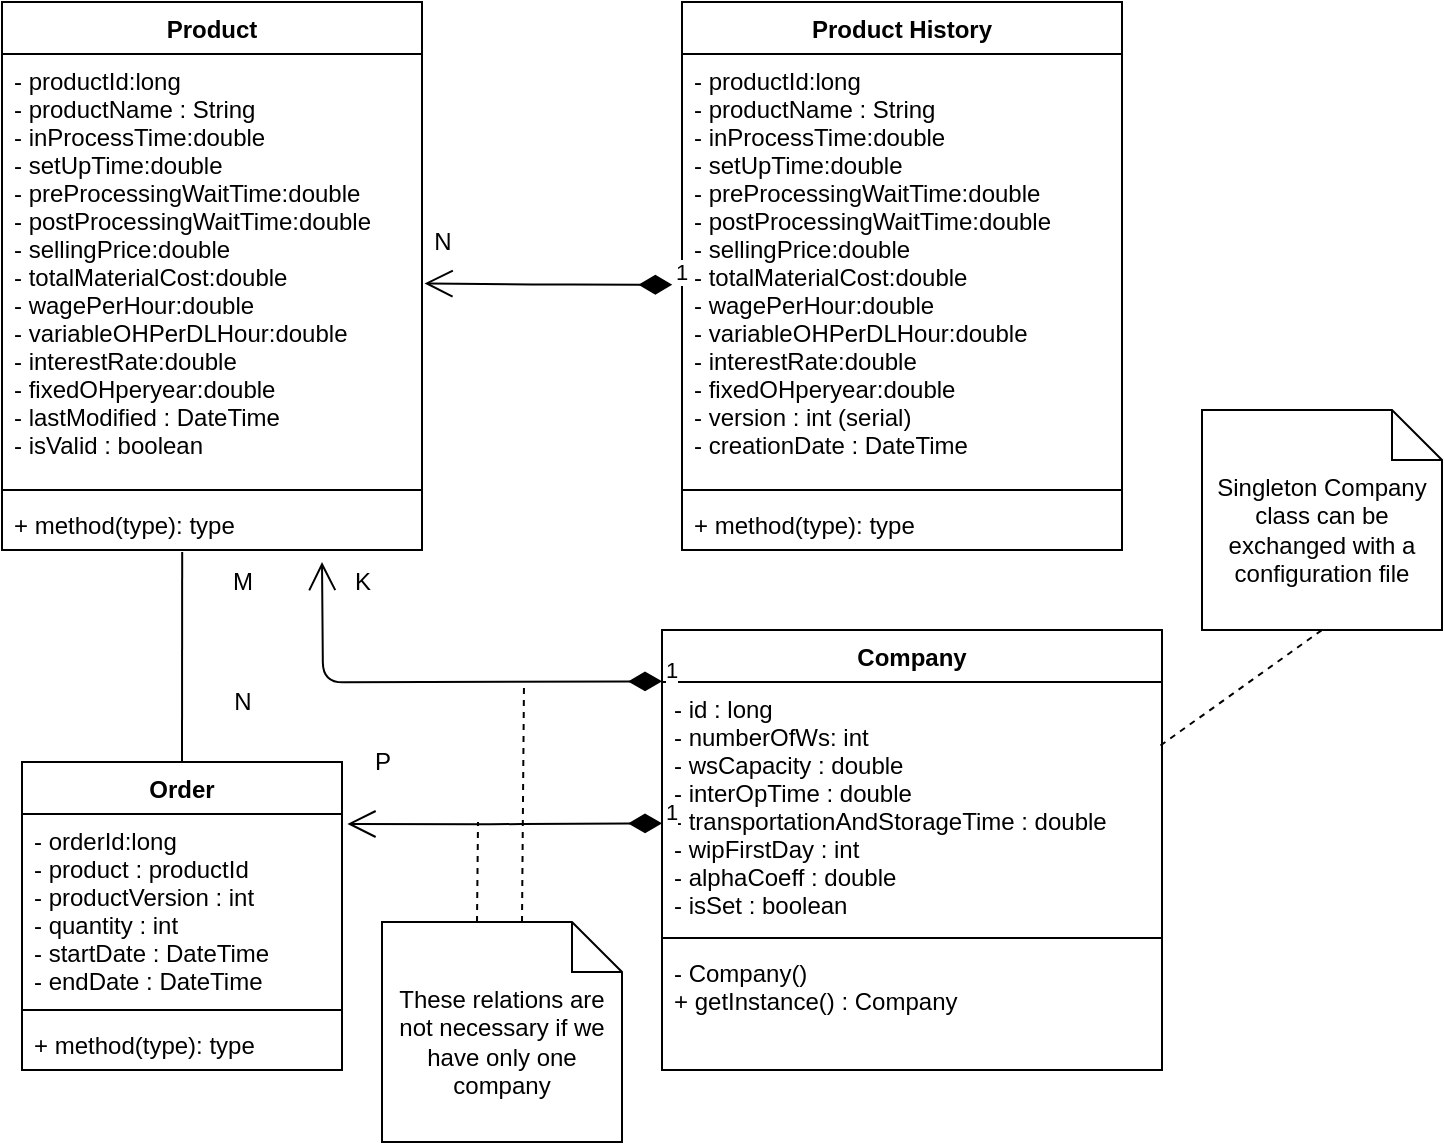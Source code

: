 <mxfile version="15.0.3" type="device"><diagram id="Y9nRnA3xer6Boc-Tkz3k" name="Page-1"><mxGraphModel dx="1038" dy="547" grid="1" gridSize="10" guides="1" tooltips="1" connect="1" arrows="1" fold="1" page="1" pageScale="1" pageWidth="850" pageHeight="1100" math="0" shadow="0"><root><mxCell id="0"/><mxCell id="1" parent="0"/><mxCell id="Ink3XGo-pHiuevXjDo-j-1" value="Product" style="swimlane;fontStyle=1;align=center;verticalAlign=top;childLayout=stackLayout;horizontal=1;startSize=26;horizontalStack=0;resizeParent=1;resizeParentMax=0;resizeLast=0;collapsible=1;marginBottom=0;" parent="1" vertex="1"><mxGeometry x="110" y="20" width="210" height="274" as="geometry"/></mxCell><mxCell id="Ink3XGo-pHiuevXjDo-j-2" value="- productId:long&#10;- productName : String&#10;- inProcessTime:double&#10;- setUpTime:double&#10;- preProcessingWaitTime:double&#10;- postProcessingWaitTime:double&#10;- sellingPrice:double&#10;- totalMaterialCost:double&#10;- wagePerHour:double&#10;- variableOHPerDLHour:double&#10;- interestRate:double&#10;- fixedOHperyear:double&#10;- lastModified : DateTime&#10;- isValid : boolean&#10;" style="text;strokeColor=none;fillColor=none;align=left;verticalAlign=top;spacingLeft=4;spacingRight=4;overflow=hidden;rotatable=0;points=[[0,0.5],[1,0.5]];portConstraint=eastwest;" parent="Ink3XGo-pHiuevXjDo-j-1" vertex="1"><mxGeometry y="26" width="210" height="214" as="geometry"/></mxCell><mxCell id="Ink3XGo-pHiuevXjDo-j-3" value="" style="line;strokeWidth=1;fillColor=none;align=left;verticalAlign=middle;spacingTop=-1;spacingLeft=3;spacingRight=3;rotatable=0;labelPosition=right;points=[];portConstraint=eastwest;" parent="Ink3XGo-pHiuevXjDo-j-1" vertex="1"><mxGeometry y="240" width="210" height="8" as="geometry"/></mxCell><mxCell id="Ink3XGo-pHiuevXjDo-j-4" value="+ method(type): type" style="text;strokeColor=none;fillColor=none;align=left;verticalAlign=top;spacingLeft=4;spacingRight=4;overflow=hidden;rotatable=0;points=[[0,0.5],[1,0.5]];portConstraint=eastwest;" parent="Ink3XGo-pHiuevXjDo-j-1" vertex="1"><mxGeometry y="248" width="210" height="26" as="geometry"/></mxCell><mxCell id="Ink3XGo-pHiuevXjDo-j-5" value="Product History" style="swimlane;fontStyle=1;align=center;verticalAlign=top;childLayout=stackLayout;horizontal=1;startSize=26;horizontalStack=0;resizeParent=1;resizeParentMax=0;resizeLast=0;collapsible=1;marginBottom=0;" parent="1" vertex="1"><mxGeometry x="450" y="20" width="220" height="274" as="geometry"/></mxCell><mxCell id="Ink3XGo-pHiuevXjDo-j-6" value="- productId:long&#10;- productName : String&#10;- inProcessTime:double&#10;- setUpTime:double&#10;- preProcessingWaitTime:double&#10;- postProcessingWaitTime:double&#10;- sellingPrice:double&#10;- totalMaterialCost:double&#10;- wagePerHour:double&#10;- variableOHPerDLHour:double&#10;- interestRate:double&#10;- fixedOHperyear:double&#10;- version : int (serial)&#10;- creationDate : DateTime&#10;" style="text;strokeColor=none;fillColor=none;align=left;verticalAlign=top;spacingLeft=4;spacingRight=4;overflow=hidden;rotatable=0;points=[[0,0.5],[1,0.5]];portConstraint=eastwest;" parent="Ink3XGo-pHiuevXjDo-j-5" vertex="1"><mxGeometry y="26" width="220" height="214" as="geometry"/></mxCell><mxCell id="Ink3XGo-pHiuevXjDo-j-7" value="" style="line;strokeWidth=1;fillColor=none;align=left;verticalAlign=middle;spacingTop=-1;spacingLeft=3;spacingRight=3;rotatable=0;labelPosition=right;points=[];portConstraint=eastwest;" parent="Ink3XGo-pHiuevXjDo-j-5" vertex="1"><mxGeometry y="240" width="220" height="8" as="geometry"/></mxCell><mxCell id="Ink3XGo-pHiuevXjDo-j-8" value="+ method(type): type" style="text;strokeColor=none;fillColor=none;align=left;verticalAlign=top;spacingLeft=4;spacingRight=4;overflow=hidden;rotatable=0;points=[[0,0.5],[1,0.5]];portConstraint=eastwest;" parent="Ink3XGo-pHiuevXjDo-j-5" vertex="1"><mxGeometry y="248" width="220" height="26" as="geometry"/></mxCell><mxCell id="Ink3XGo-pHiuevXjDo-j-11" value="N" style="text;html=1;align=center;verticalAlign=middle;resizable=0;points=[];autosize=1;strokeColor=none;" parent="1" vertex="1"><mxGeometry x="320" y="130" width="20" height="20" as="geometry"/></mxCell><mxCell id="Ink3XGo-pHiuevXjDo-j-12" value="Order" style="swimlane;fontStyle=1;align=center;verticalAlign=top;childLayout=stackLayout;horizontal=1;startSize=26;horizontalStack=0;resizeParent=1;resizeParentMax=0;resizeLast=0;collapsible=1;marginBottom=0;" parent="1" vertex="1"><mxGeometry x="120" y="400" width="160" height="154" as="geometry"/></mxCell><mxCell id="Ink3XGo-pHiuevXjDo-j-13" value="- orderId:long&#10;- product : productId&#10;- productVersion : int&#10;- quantity : int&#10;- startDate : DateTime&#10;- endDate : DateTime" style="text;strokeColor=none;fillColor=none;align=left;verticalAlign=top;spacingLeft=4;spacingRight=4;overflow=hidden;rotatable=0;points=[[0,0.5],[1,0.5]];portConstraint=eastwest;" parent="Ink3XGo-pHiuevXjDo-j-12" vertex="1"><mxGeometry y="26" width="160" height="94" as="geometry"/></mxCell><mxCell id="Ink3XGo-pHiuevXjDo-j-14" value="" style="line;strokeWidth=1;fillColor=none;align=left;verticalAlign=middle;spacingTop=-1;spacingLeft=3;spacingRight=3;rotatable=0;labelPosition=right;points=[];portConstraint=eastwest;" parent="Ink3XGo-pHiuevXjDo-j-12" vertex="1"><mxGeometry y="120" width="160" height="8" as="geometry"/></mxCell><mxCell id="Ink3XGo-pHiuevXjDo-j-15" value="+ method(type): type" style="text;strokeColor=none;fillColor=none;align=left;verticalAlign=top;spacingLeft=4;spacingRight=4;overflow=hidden;rotatable=0;points=[[0,0.5],[1,0.5]];portConstraint=eastwest;" parent="Ink3XGo-pHiuevXjDo-j-12" vertex="1"><mxGeometry y="128" width="160" height="26" as="geometry"/></mxCell><mxCell id="Ink3XGo-pHiuevXjDo-j-16" value="" style="endArrow=none;html=1;entryX=0.429;entryY=1.038;entryDx=0;entryDy=0;entryPerimeter=0;exitX=0.5;exitY=0;exitDx=0;exitDy=0;" parent="1" source="Ink3XGo-pHiuevXjDo-j-12" target="Ink3XGo-pHiuevXjDo-j-4" edge="1"><mxGeometry width="50" height="50" relative="1" as="geometry"><mxPoint x="400" y="410" as="sourcePoint"/><mxPoint x="450" y="360" as="targetPoint"/></mxGeometry></mxCell><mxCell id="Ink3XGo-pHiuevXjDo-j-17" value="M" style="text;html=1;align=center;verticalAlign=middle;resizable=0;points=[];autosize=1;strokeColor=none;" parent="1" vertex="1"><mxGeometry x="215" y="300" width="30" height="20" as="geometry"/></mxCell><mxCell id="Ink3XGo-pHiuevXjDo-j-18" value="N" style="text;html=1;align=center;verticalAlign=middle;resizable=0;points=[];autosize=1;strokeColor=none;" parent="1" vertex="1"><mxGeometry x="220" y="360" width="20" height="20" as="geometry"/></mxCell><mxCell id="Ink3XGo-pHiuevXjDo-j-19" value="Company" style="swimlane;fontStyle=1;align=center;verticalAlign=top;childLayout=stackLayout;horizontal=1;startSize=26;horizontalStack=0;resizeParent=1;resizeParentMax=0;resizeLast=0;collapsible=1;marginBottom=0;" parent="1" vertex="1"><mxGeometry x="440" y="334" width="250" height="220" as="geometry"/></mxCell><mxCell id="Ink3XGo-pHiuevXjDo-j-20" value="- id : long&#10;- numberOfWs: int&#10;- wsCapacity : double&#10;- interOpTime : double&#10;- transportationAndStorageTime : double&#10;- wipFirstDay : int&#10;- alphaCoeff : double&#10;- isSet : boolean" style="text;strokeColor=none;fillColor=none;align=left;verticalAlign=top;spacingLeft=4;spacingRight=4;overflow=hidden;rotatable=0;points=[[0,0.5],[1,0.5]];portConstraint=eastwest;" parent="Ink3XGo-pHiuevXjDo-j-19" vertex="1"><mxGeometry y="26" width="250" height="124" as="geometry"/></mxCell><mxCell id="Ink3XGo-pHiuevXjDo-j-21" value="" style="line;strokeWidth=1;fillColor=none;align=left;verticalAlign=middle;spacingTop=-1;spacingLeft=3;spacingRight=3;rotatable=0;labelPosition=right;points=[];portConstraint=eastwest;" parent="Ink3XGo-pHiuevXjDo-j-19" vertex="1"><mxGeometry y="150" width="250" height="8" as="geometry"/></mxCell><mxCell id="Ink3XGo-pHiuevXjDo-j-22" value="- Company()&#10;+ getInstance() : Company" style="text;strokeColor=none;fillColor=none;align=left;verticalAlign=top;spacingLeft=4;spacingRight=4;overflow=hidden;rotatable=0;points=[[0,0.5],[1,0.5]];portConstraint=eastwest;" parent="Ink3XGo-pHiuevXjDo-j-19" vertex="1"><mxGeometry y="158" width="250" height="62" as="geometry"/></mxCell><mxCell id="Ink3XGo-pHiuevXjDo-j-25" value="1" style="endArrow=open;html=1;endSize=12;startArrow=diamondThin;startSize=14;startFill=1;edgeStyle=orthogonalEdgeStyle;align=left;verticalAlign=bottom;entryX=1.006;entryY=0.536;entryDx=0;entryDy=0;entryPerimeter=0;exitX=-0.022;exitY=0.539;exitDx=0;exitDy=0;exitPerimeter=0;" parent="1" source="Ink3XGo-pHiuevXjDo-j-6" target="Ink3XGo-pHiuevXjDo-j-2" edge="1"><mxGeometry x="-1" y="3" relative="1" as="geometry"><mxPoint x="350" y="270" as="sourcePoint"/><mxPoint x="510" y="270" as="targetPoint"/></mxGeometry></mxCell><mxCell id="Ink3XGo-pHiuevXjDo-j-27" value="1" style="endArrow=open;html=1;endSize=12;startArrow=diamondThin;startSize=14;startFill=1;edgeStyle=orthogonalEdgeStyle;align=left;verticalAlign=bottom;entryX=1.017;entryY=0.053;entryDx=0;entryDy=0;entryPerimeter=0;exitX=-0.022;exitY=0.539;exitDx=0;exitDy=0;exitPerimeter=0;" parent="1" target="Ink3XGo-pHiuevXjDo-j-13" edge="1"><mxGeometry x="-1" y="3" relative="1" as="geometry"><mxPoint x="440.0" y="430.646" as="sourcePoint"/><mxPoint x="316.1" y="430.004" as="targetPoint"/></mxGeometry></mxCell><mxCell id="Ink3XGo-pHiuevXjDo-j-29" value="P" style="text;html=1;align=center;verticalAlign=middle;resizable=0;points=[];autosize=1;strokeColor=none;" parent="1" vertex="1"><mxGeometry x="290" y="390" width="20" height="20" as="geometry"/></mxCell><mxCell id="Ink3XGo-pHiuevXjDo-j-30" value="1" style="endArrow=open;html=1;endSize=12;startArrow=diamondThin;startSize=14;startFill=1;edgeStyle=orthogonalEdgeStyle;align=left;verticalAlign=bottom;exitX=-0.022;exitY=0.539;exitDx=0;exitDy=0;exitPerimeter=0;" parent="1" edge="1"><mxGeometry x="-1" y="3" relative="1" as="geometry"><mxPoint x="440" y="359.666" as="sourcePoint"/><mxPoint x="270" y="300" as="targetPoint"/></mxGeometry></mxCell><mxCell id="Ink3XGo-pHiuevXjDo-j-31" value="K" style="text;html=1;align=center;verticalAlign=middle;resizable=0;points=[];autosize=1;strokeColor=none;" parent="1" vertex="1"><mxGeometry x="280" y="300" width="20" height="20" as="geometry"/></mxCell><mxCell id="Q_dzv_MS8hKCyk6zH1K--1" value="These relations are not necessary if we have only one company" style="shape=note2;boundedLbl=1;whiteSpace=wrap;html=1;size=25;verticalAlign=top;align=center;" vertex="1" parent="1"><mxGeometry x="300" y="480" width="120" height="110" as="geometry"/></mxCell><mxCell id="Q_dzv_MS8hKCyk6zH1K--2" value="" style="endArrow=none;html=1;exitX=0;exitY=0;exitDx=47.5;exitDy=0;exitPerimeter=0;dashed=1;" edge="1" parent="1" source="Q_dzv_MS8hKCyk6zH1K--1"><mxGeometry width="50" height="50" relative="1" as="geometry"><mxPoint x="400" y="460" as="sourcePoint"/><mxPoint x="348" y="430" as="targetPoint"/></mxGeometry></mxCell><mxCell id="Q_dzv_MS8hKCyk6zH1K--3" value="" style="endArrow=none;html=1;exitX=0;exitY=0;exitDx=47.5;exitDy=0;exitPerimeter=0;dashed=1;" edge="1" parent="1"><mxGeometry width="50" height="50" relative="1" as="geometry"><mxPoint x="370" y="480" as="sourcePoint"/><mxPoint x="371" y="360" as="targetPoint"/></mxGeometry></mxCell><mxCell id="Q_dzv_MS8hKCyk6zH1K--4" value="Singleton Company class can be exchanged with a configuration file" style="shape=note2;boundedLbl=1;whiteSpace=wrap;html=1;size=25;verticalAlign=top;align=center;" vertex="1" parent="1"><mxGeometry x="710" y="224" width="120" height="110" as="geometry"/></mxCell><mxCell id="Q_dzv_MS8hKCyk6zH1K--5" value="" style="endArrow=none;dashed=1;html=1;strokeWidth=1;exitX=0.997;exitY=0.256;exitDx=0;exitDy=0;exitPerimeter=0;entryX=0.5;entryY=1;entryDx=0;entryDy=0;entryPerimeter=0;" edge="1" parent="1" source="Ink3XGo-pHiuevXjDo-j-20" target="Q_dzv_MS8hKCyk6zH1K--4"><mxGeometry width="50" height="50" relative="1" as="geometry"><mxPoint x="660" y="380" as="sourcePoint"/><mxPoint x="710" y="330" as="targetPoint"/></mxGeometry></mxCell></root></mxGraphModel></diagram></mxfile>
